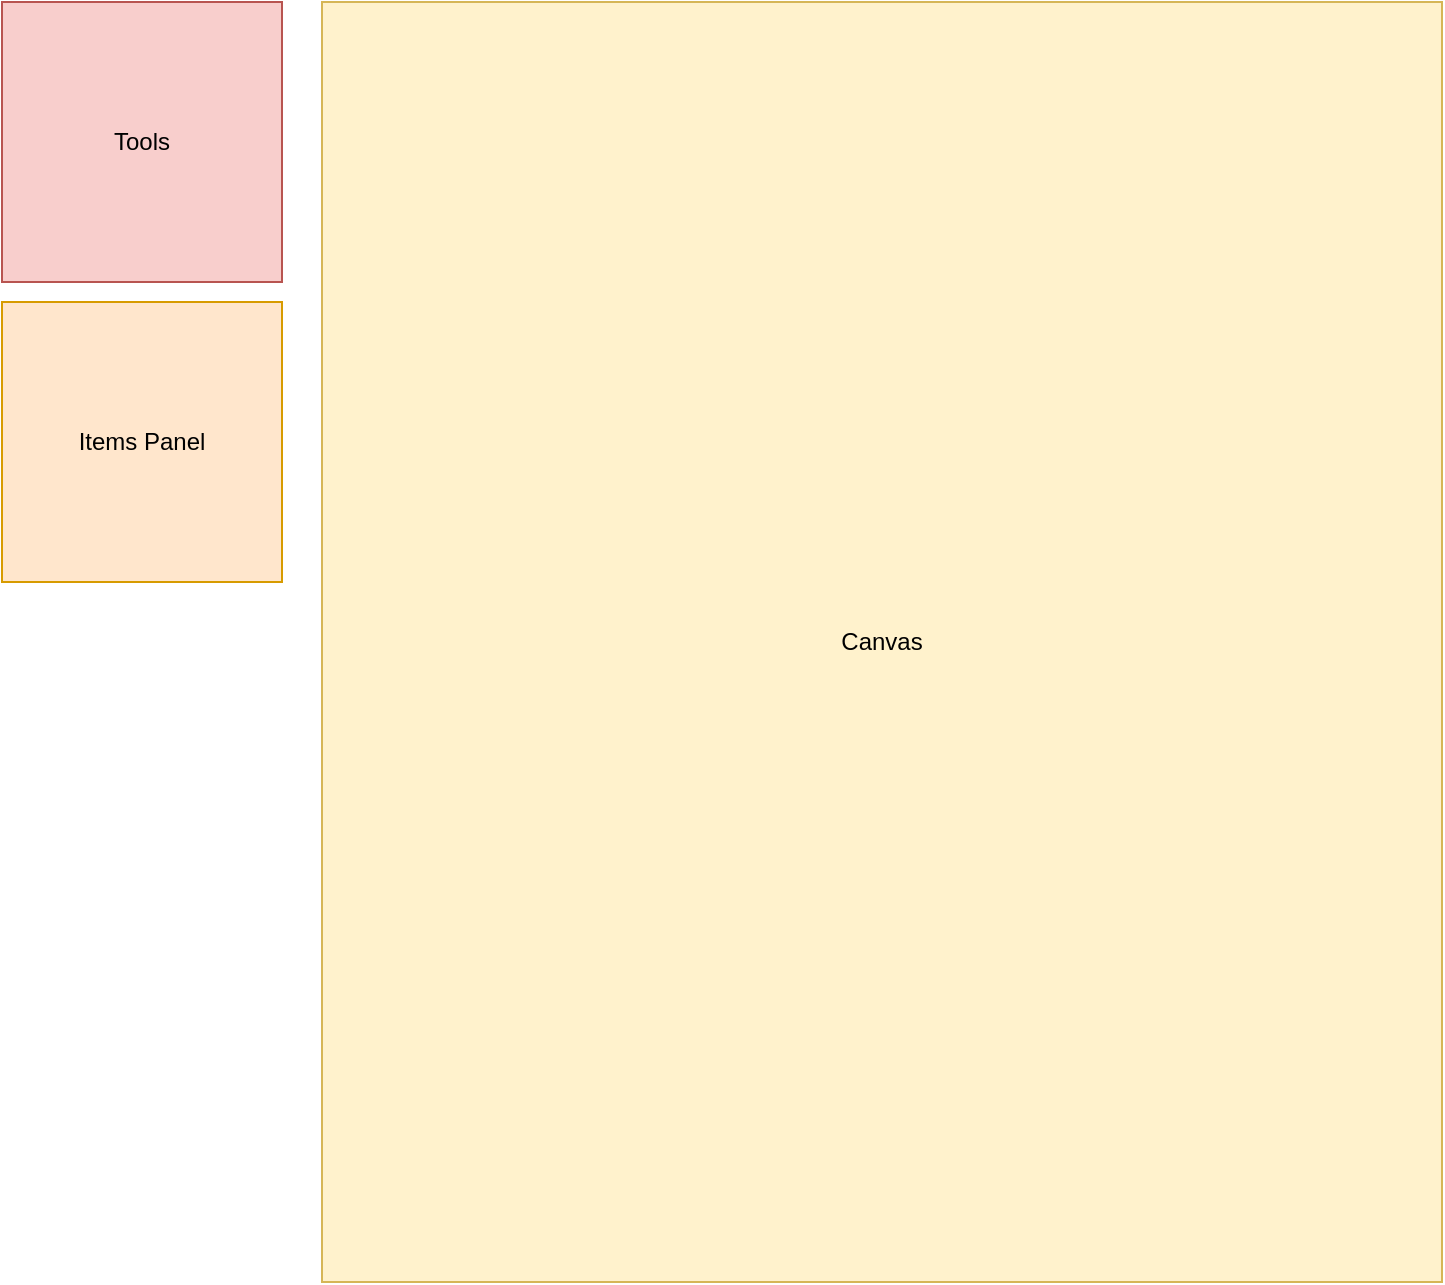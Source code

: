 <mxfile version="13.3.5" type="device" pages="4"><diagram id="q65Lt_dZOS8wapZu1dby" name="High Level"><mxGraphModel dx="946" dy="633" grid="1" gridSize="10" guides="1" tooltips="1" connect="1" arrows="1" fold="1" page="1" pageScale="1" pageWidth="827" pageHeight="1169" math="0" shadow="0"><root><mxCell id="0"/><mxCell id="1" parent="0"/><mxCell id="INgGM6aqc3c-ywpTG8x9-1" value="Canvas" style="rounded=0;whiteSpace=wrap;html=1;fillColor=#fff2cc;strokeColor=#d6b656;" parent="1" vertex="1"><mxGeometry x="210" y="50" width="560" height="640" as="geometry"/></mxCell><mxCell id="INgGM6aqc3c-ywpTG8x9-2" value="Tools" style="whiteSpace=wrap;html=1;aspect=fixed;fillColor=#f8cecc;strokeColor=#b85450;" parent="1" vertex="1"><mxGeometry x="50" y="50" width="140" height="140" as="geometry"/></mxCell><mxCell id="INgGM6aqc3c-ywpTG8x9-3" value="Items Panel" style="whiteSpace=wrap;html=1;aspect=fixed;fillColor=#ffe6cc;strokeColor=#d79b00;" parent="1" vertex="1"><mxGeometry x="50" y="200" width="140" height="140" as="geometry"/></mxCell></root></mxGraphModel></diagram><diagram id="e7du5Frwxk2BkWtbzmPN" name="Tools"><mxGraphModel dx="1773" dy="633" grid="1" gridSize="10" guides="1" tooltips="1" connect="1" arrows="1" fold="1" page="1" pageScale="1" pageWidth="827" pageHeight="1169" math="0" shadow="0"><root><mxCell id="h6Vx6XCA5t6rCyLkKtIt-0"/><mxCell id="h6Vx6XCA5t6rCyLkKtIt-1" parent="h6Vx6XCA5t6rCyLkKtIt-0"/><mxCell id="FvPg0E5ySXgN92k0bwbz-14" value="" style="group" parent="h6Vx6XCA5t6rCyLkKtIt-1" vertex="1" connectable="0"><mxGeometry width="650" height="590" as="geometry"/></mxCell><mxCell id="FvPg0E5ySXgN92k0bwbz-13" value="" style="group" parent="FvPg0E5ySXgN92k0bwbz-14" vertex="1" connectable="0"><mxGeometry width="650" height="590" as="geometry"/></mxCell><mxCell id="FvPg0E5ySXgN92k0bwbz-12" value="" style="group;container=1;" parent="FvPg0E5ySXgN92k0bwbz-13" vertex="1" connectable="0"><mxGeometry x="-10" y="10" width="650" height="590" as="geometry"/></mxCell><mxCell id="h6Vx6XCA5t6rCyLkKtIt-2" value="" style="rounded=0;whiteSpace=wrap;html=1;" parent="FvPg0E5ySXgN92k0bwbz-12" vertex="1"><mxGeometry width="450" height="380" as="geometry"/></mxCell><mxCell id="h6Vx6XCA5t6rCyLkKtIt-4" value="Time" style="rounded=0;whiteSpace=wrap;html=1;" parent="FvPg0E5ySXgN92k0bwbz-12" vertex="1"><mxGeometry x="30" y="58" width="170" height="30" as="geometry"/></mxCell><mxCell id="h6Vx6XCA5t6rCyLkKtIt-5" value="Date-Time" style="rounded=0;whiteSpace=wrap;html=1;" parent="FvPg0E5ySXgN92k0bwbz-12" vertex="1"><mxGeometry x="220" y="58" width="170" height="30" as="geometry"/></mxCell><mxCell id="h6Vx6XCA5t6rCyLkKtIt-6" value="Text Box" style="rounded=0;whiteSpace=wrap;html=1;" parent="FvPg0E5ySXgN92k0bwbz-12" vertex="1"><mxGeometry x="30" y="180" width="170" height="30" as="geometry"/></mxCell><mxCell id="FvPg0E5ySXgN92k0bwbz-0" value="Text Field" style="rounded=0;whiteSpace=wrap;html=1;" parent="FvPg0E5ySXgN92k0bwbz-12" vertex="1"><mxGeometry x="220" y="180" width="170" height="30" as="geometry"/></mxCell><mxCell id="FvPg0E5ySXgN92k0bwbz-1" value="Spinner" style="rounded=0;whiteSpace=wrap;html=1;" parent="FvPg0E5ySXgN92k0bwbz-12" vertex="1"><mxGeometry x="30" y="220" width="170" height="30" as="geometry"/></mxCell><mxCell id="FvPg0E5ySXgN92k0bwbz-2" value="Dropdown" style="rounded=0;whiteSpace=wrap;html=1;" parent="FvPg0E5ySXgN92k0bwbz-12" vertex="1"><mxGeometry x="30" y="260" width="170" height="30" as="geometry"/></mxCell><mxCell id="FvPg0E5ySXgN92k0bwbz-3" value="List" style="rounded=0;whiteSpace=wrap;html=1;" parent="FvPg0E5ySXgN92k0bwbz-12" vertex="1"><mxGeometry x="220" y="260" width="170" height="30" as="geometry"/></mxCell><mxCell id="FvPg0E5ySXgN92k0bwbz-4" value="Radio" style="rounded=0;whiteSpace=wrap;html=1;" parent="FvPg0E5ySXgN92k0bwbz-12" vertex="1"><mxGeometry x="30" y="100" width="170" height="30" as="geometry"/></mxCell><mxCell id="FvPg0E5ySXgN92k0bwbz-5" value="Radio Group" style="rounded=0;whiteSpace=wrap;html=1;" parent="FvPg0E5ySXgN92k0bwbz-12" vertex="1"><mxGeometry x="220" y="100" width="170" height="30" as="geometry"/></mxCell><mxCell id="FvPg0E5ySXgN92k0bwbz-6" value="Checkbox" style="rounded=0;whiteSpace=wrap;html=1;" parent="FvPg0E5ySXgN92k0bwbz-12" vertex="1"><mxGeometry x="220" y="140" width="170" height="30" as="geometry"/></mxCell><mxCell id="FvPg0E5ySXgN92k0bwbz-7" value="Checkbox Group" style="rounded=0;whiteSpace=wrap;html=1;" parent="FvPg0E5ySXgN92k0bwbz-12" vertex="1"><mxGeometry x="30" y="140" width="170" height="30" as="geometry"/></mxCell><mxCell id="FvPg0E5ySXgN92k0bwbz-8" value="Button" style="rounded=0;whiteSpace=wrap;html=1;" parent="FvPg0E5ySXgN92k0bwbz-12" vertex="1"><mxGeometry x="220" y="300" width="170" height="30" as="geometry"/></mxCell><mxCell id="FvPg0E5ySXgN92k0bwbz-9" value="Slider" style="rounded=0;whiteSpace=wrap;html=1;" parent="FvPg0E5ySXgN92k0bwbz-12" vertex="1"><mxGeometry x="220" y="220" width="170" height="30" as="geometry"/></mxCell><mxCell id="FvPg0E5ySXgN92k0bwbz-10" value="Panel" style="rounded=0;whiteSpace=wrap;html=1;" parent="FvPg0E5ySXgN92k0bwbz-12" vertex="1"><mxGeometry x="30" y="300" width="170" height="30" as="geometry"/></mxCell></root></mxGraphModel></diagram><diagram id="ZGJuw-wSWYMZ8S0DGKg_" name="Items panel"><mxGraphModel dx="946" dy="725" grid="1" gridSize="10" guides="1" tooltips="1" connect="1" arrows="1" fold="1" page="1" pageScale="1" pageWidth="827" pageHeight="1169" math="0" shadow="0"><root><mxCell id="OBk1XAZFq9K-UuLtlUpr-0"/><mxCell id="OBk1XAZFq9K-UuLtlUpr-1" parent="OBk1XAZFq9K-UuLtlUpr-0"/><mxCell id="lXX1NN6OTckMUW78tV7L-0" value="" style="rounded=0;whiteSpace=wrap;html=1;" vertex="1" parent="OBk1XAZFq9K-UuLtlUpr-1"><mxGeometry x="20" y="40" width="530" height="590" as="geometry"/></mxCell><mxCell id="lXX1NN6OTckMUW78tV7L-1" value="ID" style="rounded=0;whiteSpace=wrap;html=1;" vertex="1" parent="OBk1XAZFq9K-UuLtlUpr-1"><mxGeometry x="30" y="60" width="170" height="30" as="geometry"/></mxCell><mxCell id="lXX1NN6OTckMUW78tV7L-4" value="Label" style="rounded=0;whiteSpace=wrap;html=1;" vertex="1" parent="OBk1XAZFq9K-UuLtlUpr-1"><mxGeometry x="30" y="110" width="170" height="30" as="geometry"/></mxCell><mxCell id="lXX1NN6OTckMUW78tV7L-5" value="Tooltip" style="rounded=0;whiteSpace=wrap;html=1;" vertex="1" parent="OBk1XAZFq9K-UuLtlUpr-1"><mxGeometry x="30" y="170" width="170" height="30" as="geometry"/></mxCell><mxCell id="lXX1NN6OTckMUW78tV7L-6" value="Helpbox" style="rounded=0;whiteSpace=wrap;html=1;" vertex="1" parent="OBk1XAZFq9K-UuLtlUpr-1"><mxGeometry x="30" y="220" width="170" height="30" as="geometry"/></mxCell><mxCell id="lXX1NN6OTckMUW78tV7L-7" value="Conditions" style="rounded=0;whiteSpace=wrap;html=1;" vertex="1" parent="OBk1XAZFq9K-UuLtlUpr-1"><mxGeometry x="30" y="260" width="170" height="130" as="geometry"/></mxCell></root></mxGraphModel></diagram><diagram id="_AcZ4Kg69qBxmWx_13eS" name="Conditions Panel"><mxGraphModel dx="946" dy="1894" grid="1" gridSize="10" guides="1" tooltips="1" connect="1" arrows="1" fold="1" page="1" pageScale="1" pageWidth="827" pageHeight="1169" math="0" shadow="0"><root><mxCell id="yKTiiammNv3Msywpmu_--0"/><mxCell id="yKTiiammNv3Msywpmu_--1" parent="yKTiiammNv3Msywpmu_--0"/><mxCell id="yKTiiammNv3Msywpmu_--2" value="" style="rounded=0;whiteSpace=wrap;html=1;" vertex="1" parent="yKTiiammNv3Msywpmu_--1"><mxGeometry x="20" y="-10" width="570" height="550" as="geometry"/></mxCell><mxCell id="yKTiiammNv3Msywpmu_--4" value="State" style="rounded=0;whiteSpace=wrap;html=1;" vertex="1" parent="yKTiiammNv3Msywpmu_--1"><mxGeometry x="50" y="40" width="80" height="30" as="geometry"/></mxCell><mxCell id="yKTiiammNv3Msywpmu_--5" value="ID" style="rounded=0;whiteSpace=wrap;html=1;" vertex="1" parent="yKTiiammNv3Msywpmu_--1"><mxGeometry x="170" y="40" width="80" height="30" as="geometry"/></mxCell><mxCell id="yKTiiammNv3Msywpmu_--6" value="Operator" style="rounded=0;whiteSpace=wrap;html=1;" vertex="1" parent="yKTiiammNv3Msywpmu_--1"><mxGeometry x="260" y="40" width="80" height="30" as="geometry"/></mxCell><mxCell id="yKTiiammNv3Msywpmu_--7" value="To" style="rounded=0;whiteSpace=wrap;html=1;" vertex="1" parent="yKTiiammNv3Msywpmu_--1"><mxGeometry x="350" y="40" width="80" height="30" as="geometry"/></mxCell><mxCell id="yKTiiammNv3Msywpmu_--8" value="Disable" style="rounded=0;whiteSpace=wrap;html=1;" vertex="1" parent="yKTiiammNv3Msywpmu_--1"><mxGeometry x="50" y="79" width="80" height="30" as="geometry"/></mxCell><mxCell id="yKTiiammNv3Msywpmu_--9" value="Start Time 1" style="rounded=0;whiteSpace=wrap;html=1;" vertex="1" parent="yKTiiammNv3Msywpmu_--1"><mxGeometry x="170" y="79" width="80" height="30" as="geometry"/></mxCell><mxCell id="yKTiiammNv3Msywpmu_--10" value="==" style="rounded=0;whiteSpace=wrap;html=1;" vertex="1" parent="yKTiiammNv3Msywpmu_--1"><mxGeometry x="260" y="79" width="80" height="30" as="geometry"/></mxCell><mxCell id="yKTiiammNv3Msywpmu_--11" value="00:00" style="rounded=0;whiteSpace=wrap;html=1;" vertex="1" parent="yKTiiammNv3Msywpmu_--1"><mxGeometry x="350" y="79" width="80" height="30" as="geometry"/></mxCell><mxCell id="yKTiiammNv3Msywpmu_--13" value="if" style="text;html=1;strokeColor=none;fillColor=none;align=center;verticalAlign=middle;whiteSpace=wrap;rounded=0;" vertex="1" parent="yKTiiammNv3Msywpmu_--1"><mxGeometry x="130" y="79" width="40" height="20" as="geometry"/></mxCell><mxCell id="yKTiiammNv3Msywpmu_--15" value="if" style="text;html=1;strokeColor=none;fillColor=none;align=center;verticalAlign=middle;whiteSpace=wrap;rounded=0;" vertex="1" parent="yKTiiammNv3Msywpmu_--1"><mxGeometry x="130" y="40" width="40" height="20" as="geometry"/></mxCell><mxCell id="8wwARXBkIGx-Hfw8HdJm-0" value="" style="shape=cross;whiteSpace=wrap;html=1;" vertex="1" parent="yKTiiammNv3Msywpmu_--1"><mxGeometry x="440" y="84.5" width="20" height="19" as="geometry"/></mxCell></root></mxGraphModel></diagram></mxfile>
